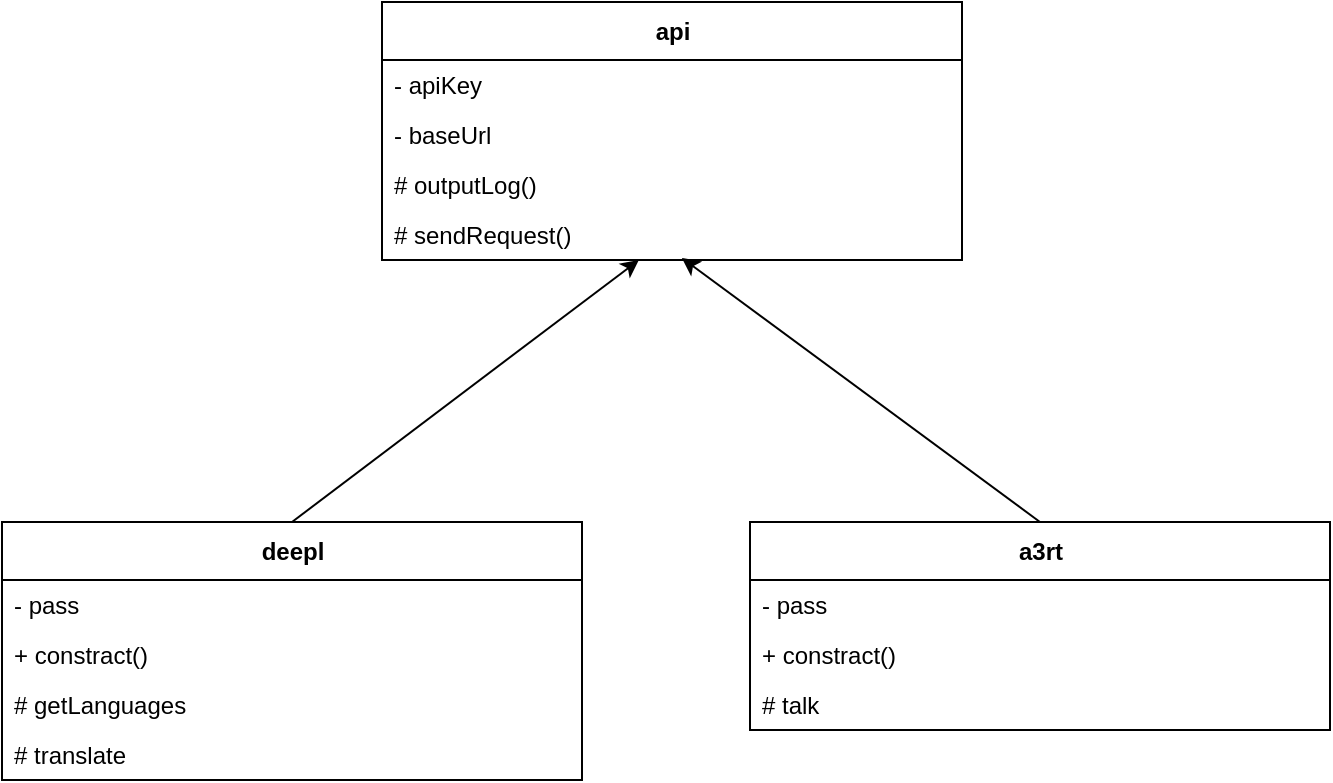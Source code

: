 <mxfile>
    <diagram id="IP_2fdSjheMLrpB1VxFJ" name="ページ1">
        <mxGraphModel dx="910" dy="729" grid="1" gridSize="10" guides="1" tooltips="1" connect="1" arrows="1" fold="1" page="1" pageScale="1" pageWidth="827" pageHeight="1169" math="0" shadow="0">
            <root>
                <mxCell id="0"/>
                <mxCell id="1" parent="0"/>
                <mxCell id="2" value="api" style="swimlane;fontStyle=1;align=center;verticalAlign=middle;childLayout=stackLayout;horizontal=1;startSize=29;horizontalStack=0;resizeParent=1;resizeParentMax=0;resizeLast=0;collapsible=0;marginBottom=0;html=1;" parent="1" vertex="1">
                    <mxGeometry x="230" y="150" width="290" height="129" as="geometry"/>
                </mxCell>
                <object label="- apiKey" placeholders="1" id="4">
                    <mxCell style="text;html=1;strokeColor=none;fillColor=none;align=left;verticalAlign=middle;spacingLeft=4;spacingRight=4;overflow=hidden;rotatable=0;points=[[0,0.5],[1,0.5]];portConstraint=eastwest;" parent="2" vertex="1">
                        <mxGeometry y="29" width="290" height="25" as="geometry"/>
                    </mxCell>
                </object>
                <object label="- baseUrl" placeholders="1" id="13">
                    <mxCell style="text;html=1;strokeColor=none;fillColor=none;align=left;verticalAlign=middle;spacingLeft=4;spacingRight=4;overflow=hidden;rotatable=0;points=[[0,0.5],[1,0.5]];portConstraint=eastwest;" parent="2" vertex="1">
                        <mxGeometry y="54" width="290" height="25" as="geometry"/>
                    </mxCell>
                </object>
                <object label="# outputLog()" placeholders="1" id="7">
                    <mxCell style="text;html=1;strokeColor=none;fillColor=none;align=left;verticalAlign=middle;spacingLeft=4;spacingRight=4;overflow=hidden;rotatable=0;points=[[0,0.5],[1,0.5]];portConstraint=eastwest;" parent="2" vertex="1">
                        <mxGeometry y="79" width="290" height="25" as="geometry"/>
                    </mxCell>
                </object>
                <object label="# sendRequest()" placeholders="1" id="8">
                    <mxCell style="text;html=1;strokeColor=none;fillColor=none;align=left;verticalAlign=middle;spacingLeft=4;spacingRight=4;overflow=hidden;rotatable=0;points=[[0,0.5],[1,0.5]];portConstraint=eastwest;" parent="2" vertex="1">
                        <mxGeometry y="104" width="290" height="25" as="geometry"/>
                    </mxCell>
                </object>
                <mxCell id="9" value="deepl" style="swimlane;fontStyle=1;align=center;verticalAlign=middle;childLayout=stackLayout;horizontal=1;startSize=29;horizontalStack=0;resizeParent=1;resizeParentMax=0;resizeLast=0;collapsible=0;marginBottom=0;html=1;" parent="1" vertex="1">
                    <mxGeometry x="40" y="410" width="290" height="129" as="geometry"/>
                </mxCell>
                <object label="- pass" placeholders="1" id="10">
                    <mxCell style="text;html=1;strokeColor=none;fillColor=none;align=left;verticalAlign=middle;spacingLeft=4;spacingRight=4;overflow=hidden;rotatable=0;points=[[0,0.5],[1,0.5]];portConstraint=eastwest;" parent="9" vertex="1">
                        <mxGeometry y="29" width="290" height="25" as="geometry"/>
                    </mxCell>
                </object>
                <object label="+ constract()" placeholders="1" id="11">
                    <mxCell style="text;html=1;strokeColor=none;fillColor=none;align=left;verticalAlign=middle;spacingLeft=4;spacingRight=4;overflow=hidden;rotatable=0;points=[[0,0.5],[1,0.5]];portConstraint=eastwest;" parent="9" vertex="1">
                        <mxGeometry y="54" width="290" height="25" as="geometry"/>
                    </mxCell>
                </object>
                <object label="# getLanguages" placeholders="1" id="15">
                    <mxCell style="text;html=1;strokeColor=none;fillColor=none;align=left;verticalAlign=middle;spacingLeft=4;spacingRight=4;overflow=hidden;rotatable=0;points=[[0,0.5],[1,0.5]];portConstraint=eastwest;" parent="9" vertex="1">
                        <mxGeometry y="79" width="290" height="25" as="geometry"/>
                    </mxCell>
                </object>
                <object label="#&amp;nbsp;translate" placeholders="1" id="16">
                    <mxCell style="text;html=1;strokeColor=none;fillColor=none;align=left;verticalAlign=middle;spacingLeft=4;spacingRight=4;overflow=hidden;rotatable=0;points=[[0,0.5],[1,0.5]];portConstraint=eastwest;" parent="9" vertex="1">
                        <mxGeometry y="104" width="290" height="25" as="geometry"/>
                    </mxCell>
                </object>
                <mxCell id="17" value="a3rt" style="swimlane;fontStyle=1;align=center;verticalAlign=middle;childLayout=stackLayout;horizontal=1;startSize=29;horizontalStack=0;resizeParent=1;resizeParentMax=0;resizeLast=0;collapsible=0;marginBottom=0;html=1;" parent="1" vertex="1">
                    <mxGeometry x="414" y="410" width="290" height="104" as="geometry"/>
                </mxCell>
                <object label="- pass" placeholders="1" id="18">
                    <mxCell style="text;html=1;strokeColor=none;fillColor=none;align=left;verticalAlign=middle;spacingLeft=4;spacingRight=4;overflow=hidden;rotatable=0;points=[[0,0.5],[1,0.5]];portConstraint=eastwest;" parent="17" vertex="1">
                        <mxGeometry y="29" width="290" height="25" as="geometry"/>
                    </mxCell>
                </object>
                <object label="+ constract()" placeholders="1" id="19">
                    <mxCell style="text;html=1;strokeColor=none;fillColor=none;align=left;verticalAlign=middle;spacingLeft=4;spacingRight=4;overflow=hidden;rotatable=0;points=[[0,0.5],[1,0.5]];portConstraint=eastwest;" parent="17" vertex="1">
                        <mxGeometry y="54" width="290" height="25" as="geometry"/>
                    </mxCell>
                </object>
                <object label="# talk" placeholders="1" id="20">
                    <mxCell style="text;html=1;strokeColor=none;fillColor=none;align=left;verticalAlign=middle;spacingLeft=4;spacingRight=4;overflow=hidden;rotatable=0;points=[[0,0.5],[1,0.5]];portConstraint=eastwest;" parent="17" vertex="1">
                        <mxGeometry y="79" width="290" height="25" as="geometry"/>
                    </mxCell>
                </object>
                <mxCell id="22" value="" style="endArrow=classic;html=1;exitX=0.5;exitY=0;exitDx=0;exitDy=0;" parent="1" source="9" target="8" edge="1">
                    <mxGeometry width="50" height="50" relative="1" as="geometry">
                        <mxPoint x="390" y="430" as="sourcePoint"/>
                        <mxPoint x="440" y="380" as="targetPoint"/>
                    </mxGeometry>
                </mxCell>
                <mxCell id="23" value="" style="endArrow=classic;html=1;exitX=0.5;exitY=0;exitDx=0;exitDy=0;entryX=0.517;entryY=0.96;entryDx=0;entryDy=0;entryPerimeter=0;" parent="1" source="17" target="8" edge="1">
                    <mxGeometry width="50" height="50" relative="1" as="geometry">
                        <mxPoint x="195" y="420" as="sourcePoint"/>
                        <mxPoint x="380" y="270" as="targetPoint"/>
                    </mxGeometry>
                </mxCell>
            </root>
        </mxGraphModel>
    </diagram>
</mxfile>
